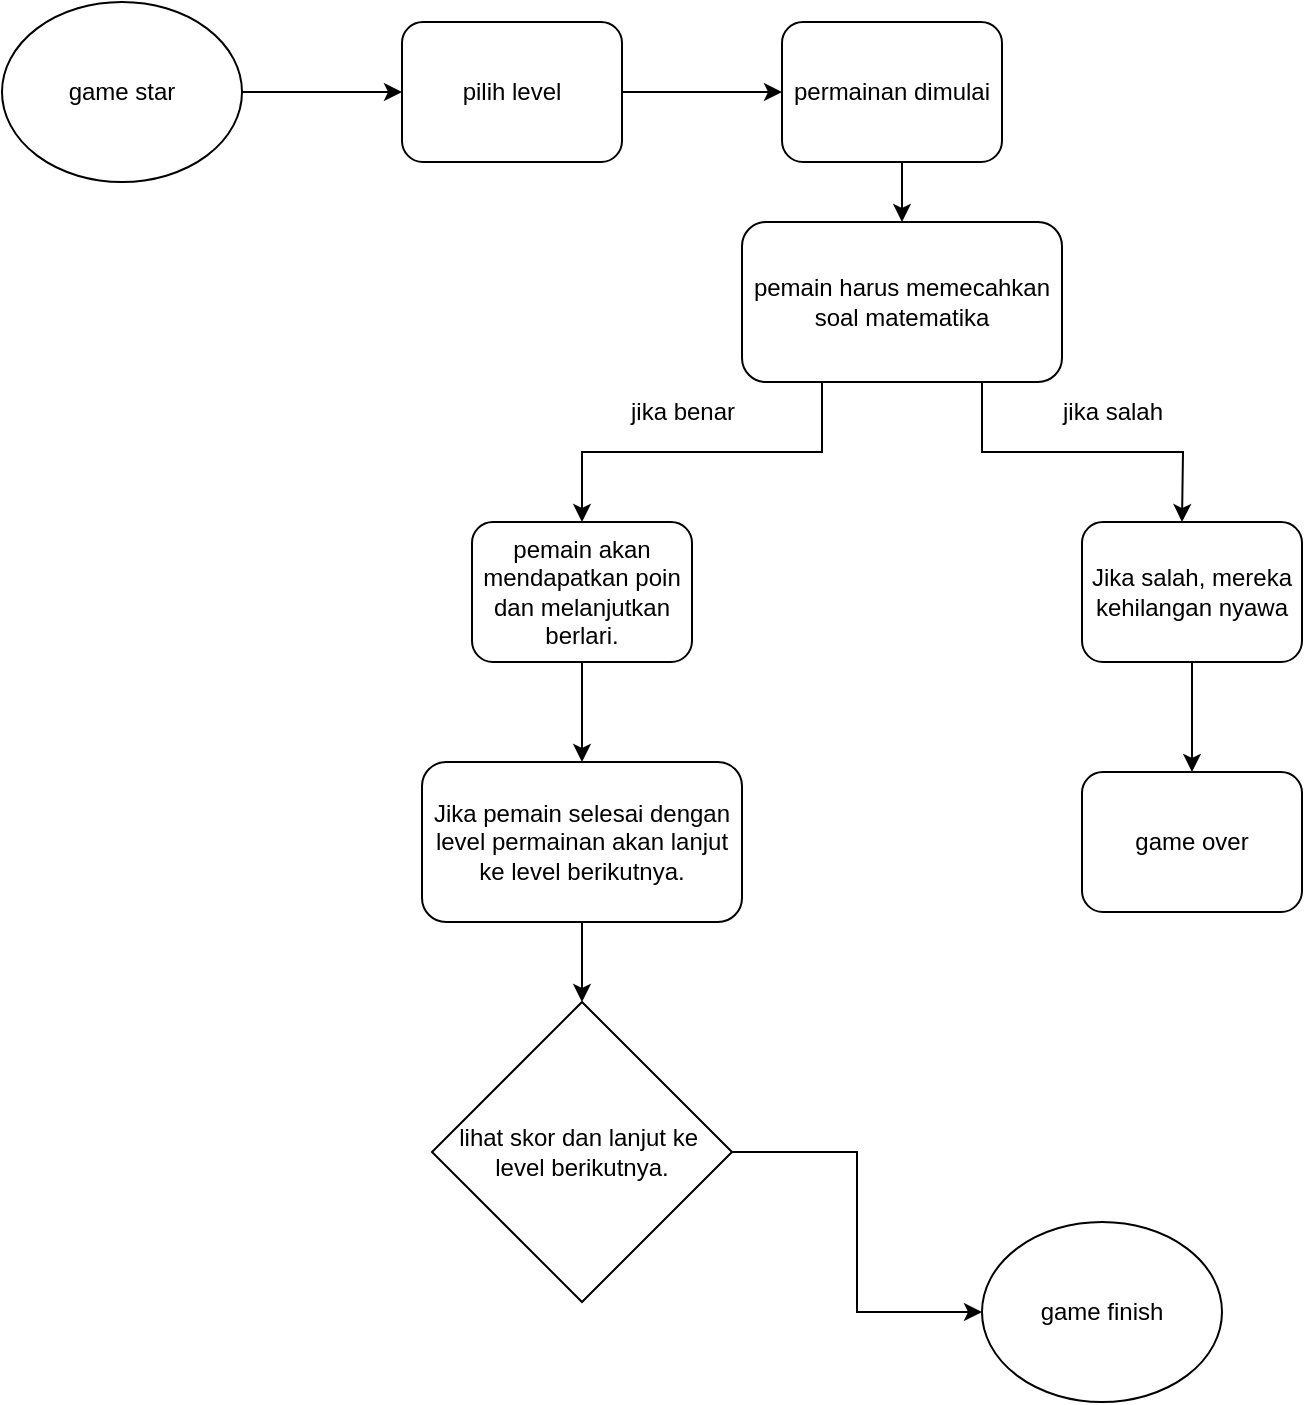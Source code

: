 <mxfile version="24.7.12">
  <diagram name="Halaman-1" id="BOAkd3avVRebY73wgL2E">
    <mxGraphModel dx="1434" dy="772" grid="1" gridSize="10" guides="1" tooltips="1" connect="1" arrows="1" fold="1" page="1" pageScale="1" pageWidth="827" pageHeight="1169" math="0" shadow="0">
      <root>
        <mxCell id="0" />
        <mxCell id="1" parent="0" />
        <mxCell id="es0xrtEpCfi0rkZzRHAM-6" style="edgeStyle=orthogonalEdgeStyle;rounded=0;orthogonalLoop=1;jettySize=auto;html=1;exitX=1;exitY=0.5;exitDx=0;exitDy=0;" edge="1" parent="1" source="es0xrtEpCfi0rkZzRHAM-1">
          <mxGeometry relative="1" as="geometry">
            <mxPoint x="250" y="175" as="targetPoint" />
          </mxGeometry>
        </mxCell>
        <mxCell id="es0xrtEpCfi0rkZzRHAM-1" value="game star" style="ellipse;whiteSpace=wrap;html=1;" vertex="1" parent="1">
          <mxGeometry x="50" y="130" width="120" height="90" as="geometry" />
        </mxCell>
        <mxCell id="es0xrtEpCfi0rkZzRHAM-3" value="pilih level" style="rounded=1;whiteSpace=wrap;html=1;" vertex="1" parent="1">
          <mxGeometry x="250" y="140" width="110" height="70" as="geometry" />
        </mxCell>
        <mxCell id="es0xrtEpCfi0rkZzRHAM-8" value="" style="edgeStyle=orthogonalEdgeStyle;rounded=0;orthogonalLoop=1;jettySize=auto;html=1;exitX=1;exitY=0.5;exitDx=0;exitDy=0;" edge="1" parent="1" source="es0xrtEpCfi0rkZzRHAM-3" target="es0xrtEpCfi0rkZzRHAM-5">
          <mxGeometry relative="1" as="geometry">
            <mxPoint x="560" y="185" as="targetPoint" />
            <mxPoint x="360" y="175" as="sourcePoint" />
          </mxGeometry>
        </mxCell>
        <mxCell id="es0xrtEpCfi0rkZzRHAM-12" style="edgeStyle=orthogonalEdgeStyle;rounded=0;orthogonalLoop=1;jettySize=auto;html=1;exitX=0.5;exitY=1;exitDx=0;exitDy=0;entryX=0.5;entryY=0;entryDx=0;entryDy=0;" edge="1" parent="1" source="es0xrtEpCfi0rkZzRHAM-5" target="es0xrtEpCfi0rkZzRHAM-10">
          <mxGeometry relative="1" as="geometry" />
        </mxCell>
        <mxCell id="es0xrtEpCfi0rkZzRHAM-5" value="permainan dimulai" style="rounded=1;whiteSpace=wrap;html=1;" vertex="1" parent="1">
          <mxGeometry x="440" y="140" width="110" height="70" as="geometry" />
        </mxCell>
        <mxCell id="es0xrtEpCfi0rkZzRHAM-15" style="edgeStyle=orthogonalEdgeStyle;rounded=0;orthogonalLoop=1;jettySize=auto;html=1;exitX=0.25;exitY=1;exitDx=0;exitDy=0;entryX=0.5;entryY=0;entryDx=0;entryDy=0;" edge="1" parent="1" source="es0xrtEpCfi0rkZzRHAM-10" target="es0xrtEpCfi0rkZzRHAM-19">
          <mxGeometry relative="1" as="geometry">
            <mxPoint x="330" y="440" as="targetPoint" />
          </mxGeometry>
        </mxCell>
        <mxCell id="es0xrtEpCfi0rkZzRHAM-16" style="edgeStyle=orthogonalEdgeStyle;rounded=0;orthogonalLoop=1;jettySize=auto;html=1;exitX=0.75;exitY=1;exitDx=0;exitDy=0;" edge="1" parent="1" source="es0xrtEpCfi0rkZzRHAM-10">
          <mxGeometry relative="1" as="geometry">
            <mxPoint x="640" y="390" as="targetPoint" />
          </mxGeometry>
        </mxCell>
        <mxCell id="es0xrtEpCfi0rkZzRHAM-10" value="pemain harus memecahkan soal matematika" style="rounded=1;whiteSpace=wrap;html=1;" vertex="1" parent="1">
          <mxGeometry x="420" y="240" width="160" height="80" as="geometry" />
        </mxCell>
        <mxCell id="es0xrtEpCfi0rkZzRHAM-17" value="jika benar" style="text;html=1;align=center;verticalAlign=middle;resizable=0;points=[];autosize=1;strokeColor=none;fillColor=none;" vertex="1" parent="1">
          <mxGeometry x="350" y="320" width="80" height="30" as="geometry" />
        </mxCell>
        <mxCell id="es0xrtEpCfi0rkZzRHAM-18" value="jika salah" style="text;html=1;align=center;verticalAlign=middle;resizable=0;points=[];autosize=1;strokeColor=none;fillColor=none;" vertex="1" parent="1">
          <mxGeometry x="570" y="320" width="70" height="30" as="geometry" />
        </mxCell>
        <mxCell id="es0xrtEpCfi0rkZzRHAM-21" style="edgeStyle=orthogonalEdgeStyle;rounded=0;orthogonalLoop=1;jettySize=auto;html=1;exitX=0.5;exitY=1;exitDx=0;exitDy=0;entryX=0.5;entryY=0;entryDx=0;entryDy=0;" edge="1" parent="1" source="es0xrtEpCfi0rkZzRHAM-19" target="es0xrtEpCfi0rkZzRHAM-22">
          <mxGeometry relative="1" as="geometry">
            <mxPoint x="335" y="600" as="targetPoint" />
          </mxGeometry>
        </mxCell>
        <mxCell id="es0xrtEpCfi0rkZzRHAM-19" value="pemain akan mendapatkan poin dan melanjutkan berlari." style="rounded=1;whiteSpace=wrap;html=1;" vertex="1" parent="1">
          <mxGeometry x="285" y="390" width="110" height="70" as="geometry" />
        </mxCell>
        <mxCell id="es0xrtEpCfi0rkZzRHAM-23" style="edgeStyle=orthogonalEdgeStyle;rounded=0;orthogonalLoop=1;jettySize=auto;html=1;exitX=0.5;exitY=1;exitDx=0;exitDy=0;entryX=0.5;entryY=0;entryDx=0;entryDy=0;" edge="1" parent="1" source="es0xrtEpCfi0rkZzRHAM-20" target="es0xrtEpCfi0rkZzRHAM-24">
          <mxGeometry relative="1" as="geometry">
            <mxPoint x="655" y="600" as="targetPoint" />
          </mxGeometry>
        </mxCell>
        <mxCell id="es0xrtEpCfi0rkZzRHAM-20" value="Jika salah, mereka kehilangan nyawa" style="rounded=1;whiteSpace=wrap;html=1;" vertex="1" parent="1">
          <mxGeometry x="590" y="390" width="110" height="70" as="geometry" />
        </mxCell>
        <mxCell id="es0xrtEpCfi0rkZzRHAM-25" style="edgeStyle=orthogonalEdgeStyle;rounded=0;orthogonalLoop=1;jettySize=auto;html=1;exitX=0.5;exitY=1;exitDx=0;exitDy=0;" edge="1" parent="1" source="es0xrtEpCfi0rkZzRHAM-28">
          <mxGeometry relative="1" as="geometry">
            <mxPoint x="340" y="760" as="targetPoint" />
          </mxGeometry>
        </mxCell>
        <mxCell id="es0xrtEpCfi0rkZzRHAM-22" value="Jika pemain selesai dengan level permainan akan lanjut ke level berikutnya." style="rounded=1;whiteSpace=wrap;html=1;" vertex="1" parent="1">
          <mxGeometry x="260" y="510" width="160" height="80" as="geometry" />
        </mxCell>
        <mxCell id="es0xrtEpCfi0rkZzRHAM-24" value="game over" style="rounded=1;whiteSpace=wrap;html=1;" vertex="1" parent="1">
          <mxGeometry x="590" y="515" width="110" height="70" as="geometry" />
        </mxCell>
        <mxCell id="es0xrtEpCfi0rkZzRHAM-33" value="" style="edgeStyle=orthogonalEdgeStyle;rounded=0;orthogonalLoop=1;jettySize=auto;html=1;exitX=0.5;exitY=1;exitDx=0;exitDy=0;" edge="1" parent="1" source="es0xrtEpCfi0rkZzRHAM-22" target="es0xrtEpCfi0rkZzRHAM-28">
          <mxGeometry relative="1" as="geometry">
            <mxPoint x="340" y="760" as="targetPoint" />
            <mxPoint x="340" y="590" as="sourcePoint" />
          </mxGeometry>
        </mxCell>
        <mxCell id="es0xrtEpCfi0rkZzRHAM-28" value="lihat skor dan lanjut ke&amp;nbsp;&lt;div&gt;level berikutnya.&lt;/div&gt;" style="rhombus;whiteSpace=wrap;html=1;" vertex="1" parent="1">
          <mxGeometry x="265" y="630" width="150" height="150" as="geometry" />
        </mxCell>
        <mxCell id="es0xrtEpCfi0rkZzRHAM-36" value="" style="edgeStyle=orthogonalEdgeStyle;rounded=0;orthogonalLoop=1;jettySize=auto;html=1;exitX=1;exitY=0.5;exitDx=0;exitDy=0;" edge="1" parent="1" source="es0xrtEpCfi0rkZzRHAM-28" target="es0xrtEpCfi0rkZzRHAM-30">
          <mxGeometry relative="1" as="geometry">
            <mxPoint x="600" y="940" as="targetPoint" />
            <mxPoint x="415" y="705" as="sourcePoint" />
          </mxGeometry>
        </mxCell>
        <mxCell id="es0xrtEpCfi0rkZzRHAM-30" value="game finish" style="ellipse;whiteSpace=wrap;html=1;" vertex="1" parent="1">
          <mxGeometry x="540" y="740" width="120" height="90" as="geometry" />
        </mxCell>
      </root>
    </mxGraphModel>
  </diagram>
</mxfile>
